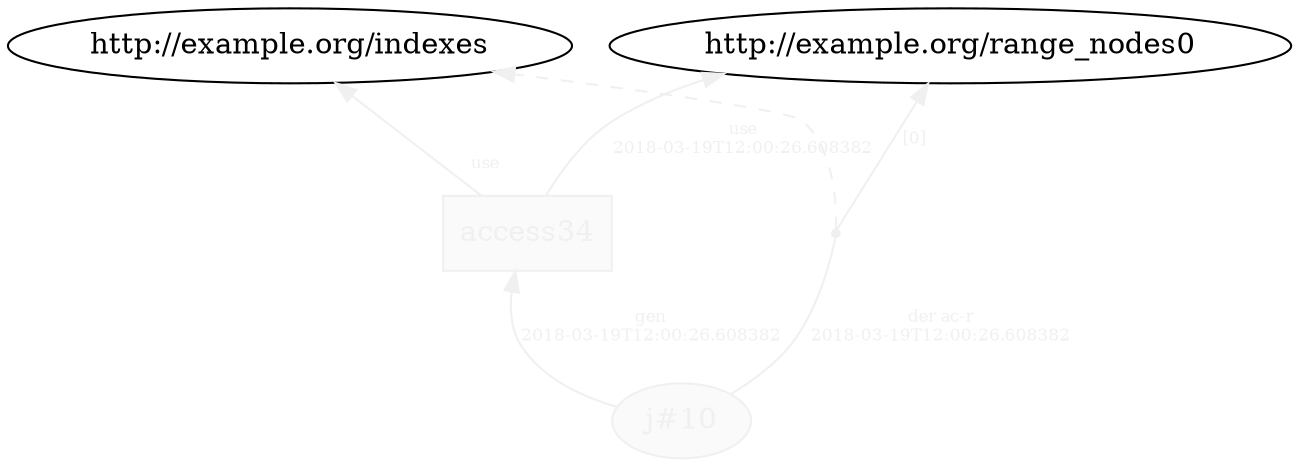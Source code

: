 digraph "PROV" { size="16,12"; rankdir="BT";
"http://example.org/j#10" [fillcolor="#FAFAFA",color="#F0F0F0",style="filled",fontcolor="#F0F0F0",label="j#10",URL="http://example.org/j#10"]
"http://example.org/access34" [fillcolor="#FAFAFA",color="#F0F0F0",shape="polygon",sides="4",style="filled",fontcolor="#F0F0F0",label="access34",URL="http://example.org/access34"]
"bn0" [shape="point",label="",fontcolor="#F0F0F0",color="#F0F0F0"]
"http://example.org/j#10" -> "bn0" [fontsize="8",distance="1.5",angle="60.0",rotation="20",label="der ac-r
2018-03-19T12:00:26.608382",arrowhead="none",fontcolor="#F0F0F0",color="#F0F0F0"]
"bn0" -> "http://example.org/indexes" [style="dashed",fontcolor="#F0F0F0",color="#F0F0F0"]
"bn0" -> "http://example.org/range_nodes0" [fontsize="8",distance="1.5",angle="60.0",rotation="20",label="[0]",fontcolor="#F0F0F0",color="#F0F0F0"]
"http://example.org/access34" -> "http://example.org/indexes" [labelfontsize="8",labeldistance="1.5",labelangle="60.0",rotation="20",taillabel="use",fontcolor="#F0F0F0",color="#F0F0F0"]
"http://example.org/access34" -> "http://example.org/range_nodes0" [fontsize="8",distance="1.5",angle="60.0",rotation="20",label="use
2018-03-19T12:00:26.608382",fontcolor="#F0F0F0",color="#F0F0F0"]
"http://example.org/j#10" -> "http://example.org/access34" [fontsize="8",distance="1.5",angle="60.0",rotation="20",label="gen
2018-03-19T12:00:26.608382",fontcolor="#F0F0F0",color="#F0F0F0"]
}